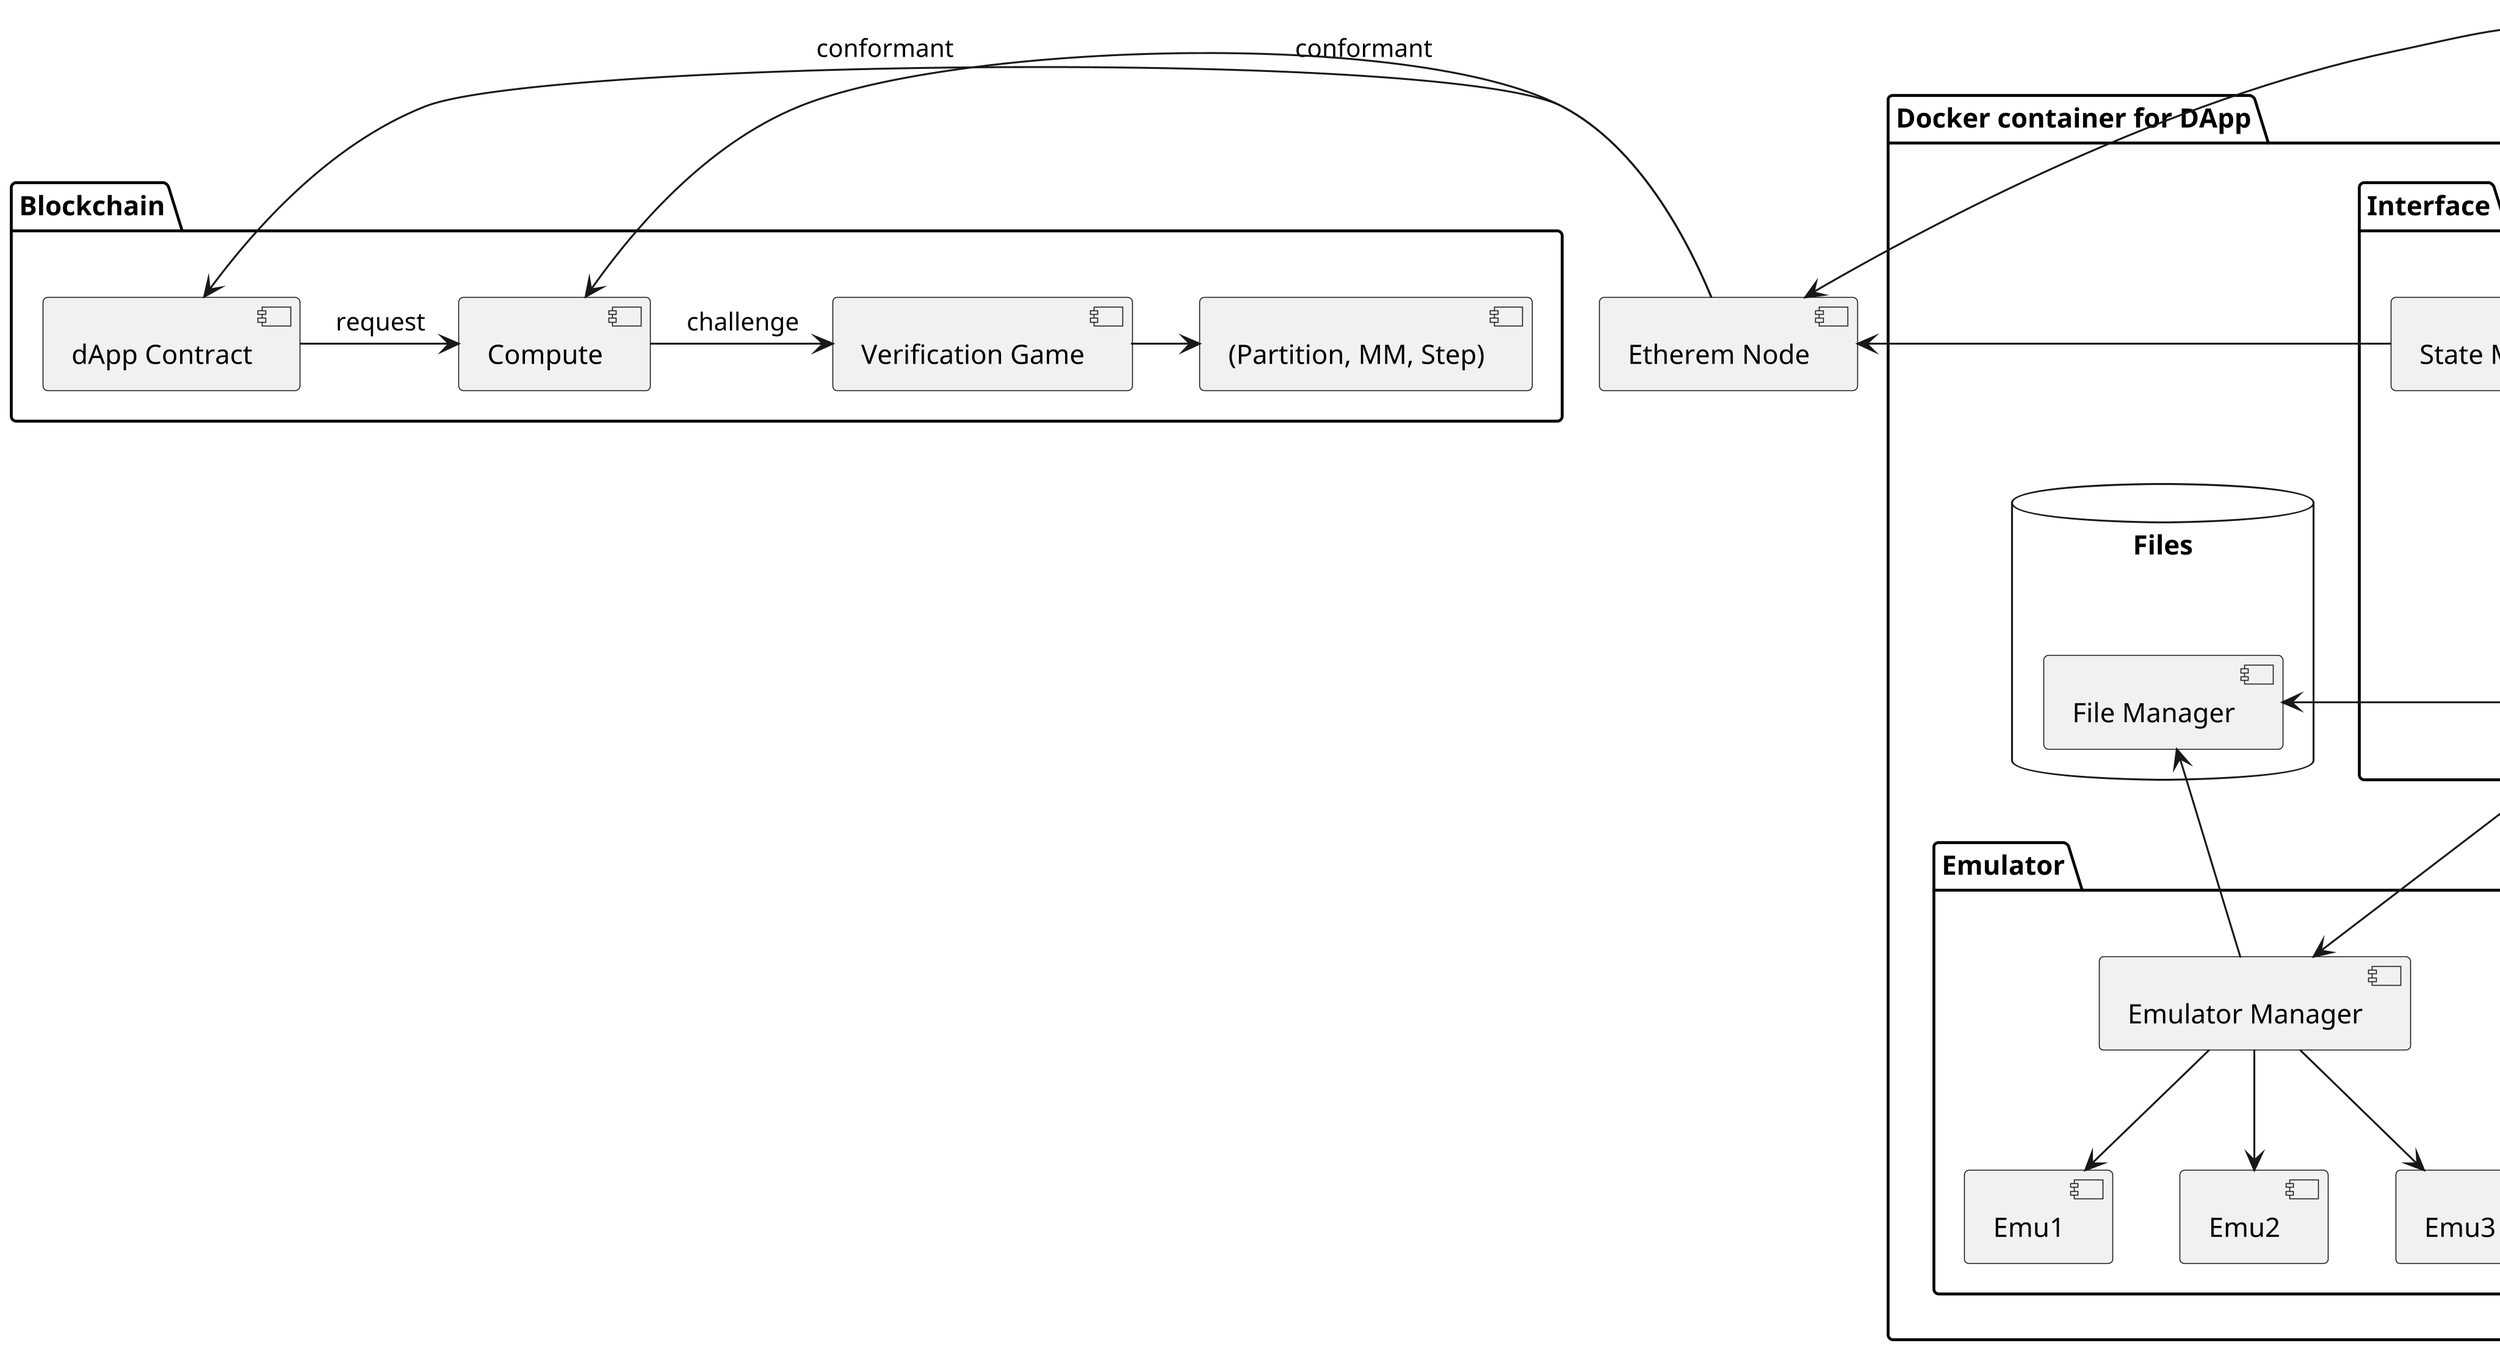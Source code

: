 @startuml
skinparam dpi 300

package "Blockchain" {
  [dApp Contract] as dappContract
  [Compute] as C
  [Verification Game] as VG
  [(Partition, MM, Step)] as Aux
  dappContract -> C : request
  C -> VG : challenge
  VG -> Aux
}

component [Etherem Node] as geth

dappContract <- geth : conformant
C <- geth : conformant

package "Docker container for DApp" {

package "Interface" {
  [Transaction Manager] as tx
  [State Manager] as S
  [Dispatcher] as D
  tx <-down- D
  S <-down- D
}

geth <- tx
geth <- S

package "DApp" {
  component [Dapp Callback] as callback
  component [Config File] as config
}

D -right-> config

D -down-> callback

package "Emulator" {
  [Emulator Manager] as EM
  [Emu1] as E1
  [Emu2] as E2
  [Emu3] as E3
  EM -down-> E1
  EM -down-> E2
  EM -down-> E3
}

database "Files" {
  component [File Manager] as FM
}

EM -up-> FM
D -right-> FM
D -down-> EM

}

@enduml
